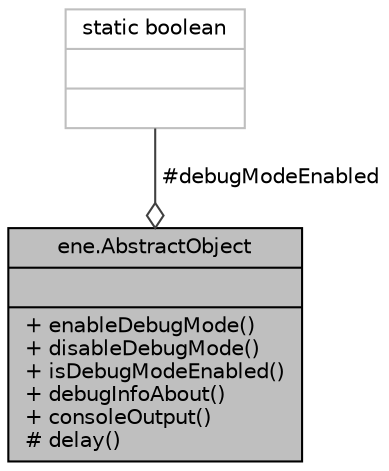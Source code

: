 digraph "ene.AbstractObject"
{
  bgcolor="transparent";
  edge [fontname="Helvetica",fontsize="10",labelfontname="Helvetica",labelfontsize="10"];
  node [fontname="Helvetica",fontsize="10",shape=record];
  Node23 [label="{ene.AbstractObject\n||+ enableDebugMode()\l+ disableDebugMode()\l+ isDebugModeEnabled()\l+ debugInfoAbout()\l+ consoleOutput()\l# delay()\l}",height=0.2,width=0.4,color="black", fillcolor="grey75", style="filled", fontcolor="black"];
  Node24 -> Node23 [color="grey25",fontsize="10",style="solid",label=" #debugModeEnabled" ,arrowhead="odiamond",fontname="Helvetica"];
  Node24 [label="{static boolean\n||}",height=0.2,width=0.4,color="grey75"];
}
